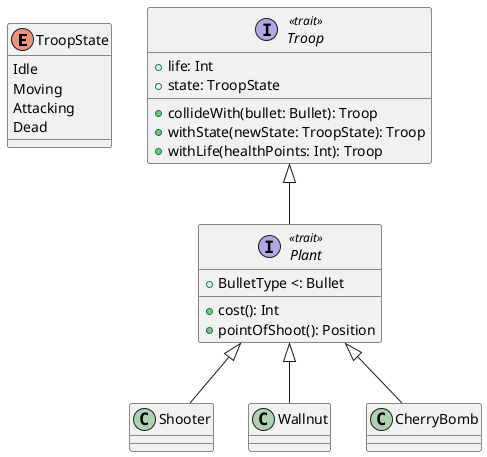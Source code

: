 @startuml
'https://plantuml.com/class-diagram

enum TroopState{
Idle
Moving
Attacking
Dead
}

interface Troop <<trait>> {
+life: Int
+state: TroopState
+collideWith(bullet: Bullet): Troop
+withState(newState: TroopState): Troop
+withLife(healthPoints: Int): Troop
}

interface Plant <<trait>> {
+BulletType <: Bullet
+cost(): Int
+pointOfShoot(): Position
}

class Shooter
class Wallnut
class CherryBomb

Troop <|-down- Plant
Plant <|-down- Shooter
Plant <|-down- Wallnut
Plant <|-down- CherryBomb

@enduml